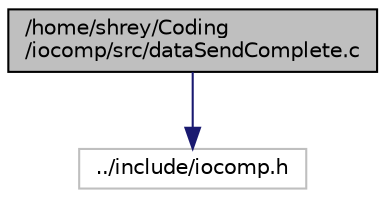 digraph "/home/shrey/Coding/iocomp/src/dataSendComplete.c"
{
 // LATEX_PDF_SIZE
  edge [fontname="Helvetica",fontsize="10",labelfontname="Helvetica",labelfontsize="10"];
  node [fontname="Helvetica",fontsize="10",shape=record];
  Node1 [label="/home/shrey/Coding\l/iocomp/src/dataSendComplete.c",height=0.2,width=0.4,color="black", fillcolor="grey75", style="filled", fontcolor="black",tooltip="Implements data send completion for async I/O."];
  Node1 -> Node2 [color="midnightblue",fontsize="10",style="solid",fontname="Helvetica"];
  Node2 [label="../include/iocomp.h",height=0.2,width=0.4,color="grey75", fillcolor="white", style="filled",tooltip=" "];
}
